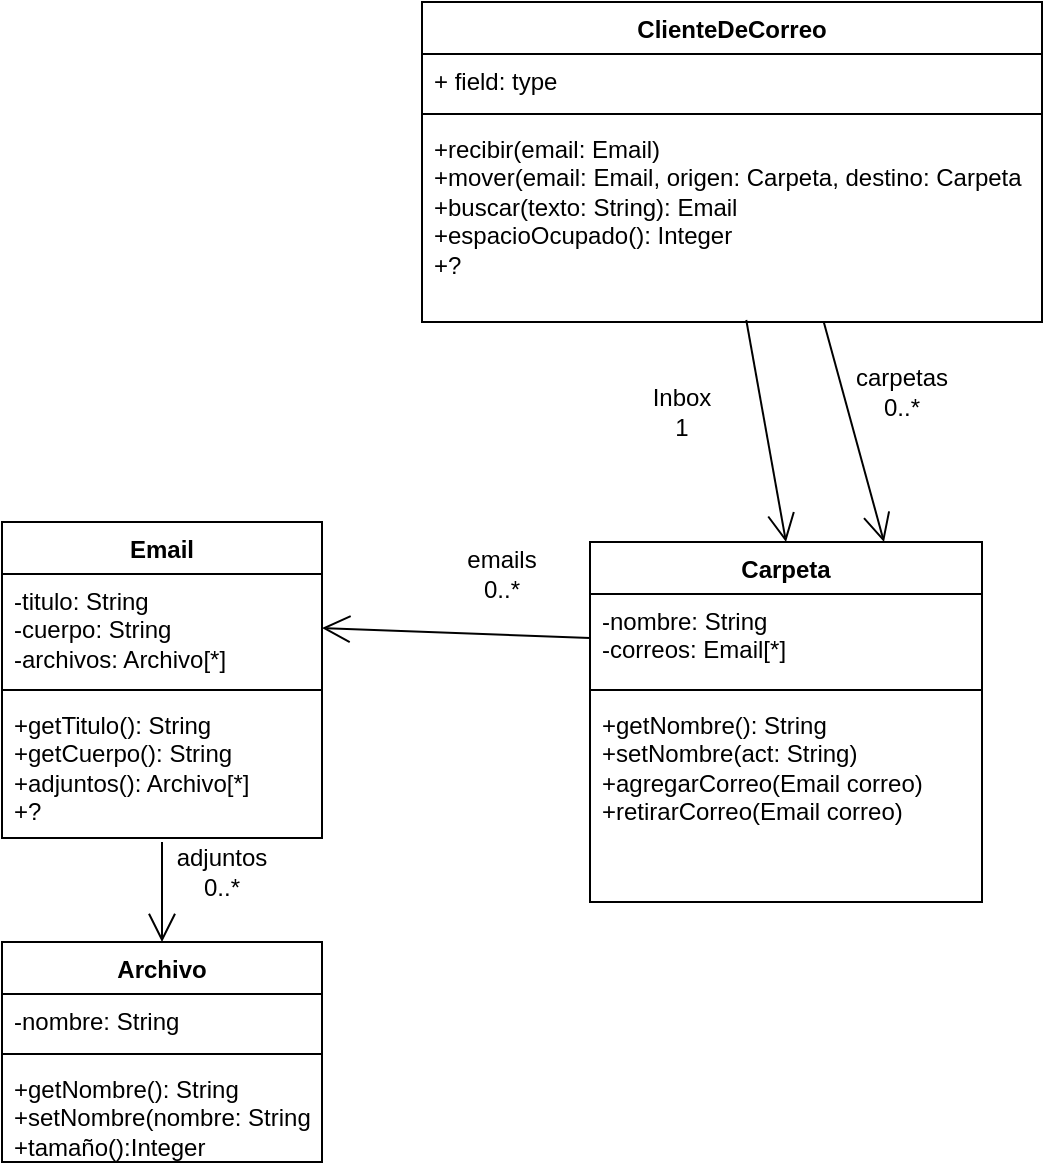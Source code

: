 <mxfile version="22.0.3" type="device">
  <diagram name="Página-1" id="1rDiNZk0WNurcCyLMBBU">
    <mxGraphModel dx="519" dy="663" grid="1" gridSize="10" guides="1" tooltips="1" connect="1" arrows="1" fold="1" page="1" pageScale="1" pageWidth="827" pageHeight="1169" math="0" shadow="0">
      <root>
        <mxCell id="0" />
        <mxCell id="1" parent="0" />
        <mxCell id="XJe_jumlzkRimex9mNsz-1" value="ClienteDeCorreo" style="swimlane;fontStyle=1;align=center;verticalAlign=top;childLayout=stackLayout;horizontal=1;startSize=26;horizontalStack=0;resizeParent=1;resizeParentMax=0;resizeLast=0;collapsible=1;marginBottom=0;whiteSpace=wrap;html=1;" parent="1" vertex="1">
          <mxGeometry x="250" y="120" width="310" height="160" as="geometry" />
        </mxCell>
        <mxCell id="XJe_jumlzkRimex9mNsz-2" value="+ field: type" style="text;strokeColor=none;fillColor=none;align=left;verticalAlign=top;spacingLeft=4;spacingRight=4;overflow=hidden;rotatable=0;points=[[0,0.5],[1,0.5]];portConstraint=eastwest;whiteSpace=wrap;html=1;" parent="XJe_jumlzkRimex9mNsz-1" vertex="1">
          <mxGeometry y="26" width="310" height="26" as="geometry" />
        </mxCell>
        <mxCell id="XJe_jumlzkRimex9mNsz-3" value="" style="line;strokeWidth=1;fillColor=none;align=left;verticalAlign=middle;spacingTop=-1;spacingLeft=3;spacingRight=3;rotatable=0;labelPosition=right;points=[];portConstraint=eastwest;strokeColor=inherit;" parent="XJe_jumlzkRimex9mNsz-1" vertex="1">
          <mxGeometry y="52" width="310" height="8" as="geometry" />
        </mxCell>
        <mxCell id="XJe_jumlzkRimex9mNsz-4" value="+recibir(email: Email)&lt;br&gt;+mover(email: Email, origen: Carpeta, destino: Carpeta&lt;br&gt;+buscar(texto: String): Email&lt;br&gt;+espacioOcupado(): Integer&lt;br&gt;+?" style="text;strokeColor=none;fillColor=none;align=left;verticalAlign=top;spacingLeft=4;spacingRight=4;overflow=hidden;rotatable=0;points=[[0,0.5],[1,0.5]];portConstraint=eastwest;whiteSpace=wrap;html=1;" parent="XJe_jumlzkRimex9mNsz-1" vertex="1">
          <mxGeometry y="60" width="310" height="100" as="geometry" />
        </mxCell>
        <mxCell id="XJe_jumlzkRimex9mNsz-5" value="Carpeta" style="swimlane;fontStyle=1;align=center;verticalAlign=top;childLayout=stackLayout;horizontal=1;startSize=26;horizontalStack=0;resizeParent=1;resizeParentMax=0;resizeLast=0;collapsible=1;marginBottom=0;whiteSpace=wrap;html=1;" parent="1" vertex="1">
          <mxGeometry x="334" y="390" width="196" height="180" as="geometry" />
        </mxCell>
        <mxCell id="XJe_jumlzkRimex9mNsz-6" value="-nombre: String&lt;br&gt;-correos: Email[*]" style="text;strokeColor=none;fillColor=none;align=left;verticalAlign=top;spacingLeft=4;spacingRight=4;overflow=hidden;rotatable=0;points=[[0,0.5],[1,0.5]];portConstraint=eastwest;whiteSpace=wrap;html=1;" parent="XJe_jumlzkRimex9mNsz-5" vertex="1">
          <mxGeometry y="26" width="196" height="44" as="geometry" />
        </mxCell>
        <mxCell id="XJe_jumlzkRimex9mNsz-7" value="" style="line;strokeWidth=1;fillColor=none;align=left;verticalAlign=middle;spacingTop=-1;spacingLeft=3;spacingRight=3;rotatable=0;labelPosition=right;points=[];portConstraint=eastwest;strokeColor=inherit;" parent="XJe_jumlzkRimex9mNsz-5" vertex="1">
          <mxGeometry y="70" width="196" height="8" as="geometry" />
        </mxCell>
        <mxCell id="XJe_jumlzkRimex9mNsz-8" value="+getNombre(): String&lt;br&gt;+setNombre(act: String)&lt;br&gt;+agregarCorreo(Email correo)&lt;br&gt;+retirarCorreo(Email correo)" style="text;strokeColor=none;fillColor=none;align=left;verticalAlign=top;spacingLeft=4;spacingRight=4;overflow=hidden;rotatable=0;points=[[0,0.5],[1,0.5]];portConstraint=eastwest;whiteSpace=wrap;html=1;" parent="XJe_jumlzkRimex9mNsz-5" vertex="1">
          <mxGeometry y="78" width="196" height="102" as="geometry" />
        </mxCell>
        <mxCell id="XJe_jumlzkRimex9mNsz-9" value="Email" style="swimlane;fontStyle=1;align=center;verticalAlign=top;childLayout=stackLayout;horizontal=1;startSize=26;horizontalStack=0;resizeParent=1;resizeParentMax=0;resizeLast=0;collapsible=1;marginBottom=0;whiteSpace=wrap;html=1;" parent="1" vertex="1">
          <mxGeometry x="40" y="380" width="160" height="158" as="geometry">
            <mxRectangle x="40" y="380" width="70" height="30" as="alternateBounds" />
          </mxGeometry>
        </mxCell>
        <mxCell id="XJe_jumlzkRimex9mNsz-10" value="-titulo: String&lt;br&gt;-cuerpo: String&lt;br&gt;-archivos: Archivo[*]" style="text;strokeColor=none;fillColor=none;align=left;verticalAlign=top;spacingLeft=4;spacingRight=4;overflow=hidden;rotatable=0;points=[[0,0.5],[1,0.5]];portConstraint=eastwest;whiteSpace=wrap;html=1;" parent="XJe_jumlzkRimex9mNsz-9" vertex="1">
          <mxGeometry y="26" width="160" height="54" as="geometry" />
        </mxCell>
        <mxCell id="XJe_jumlzkRimex9mNsz-11" value="" style="line;strokeWidth=1;fillColor=none;align=left;verticalAlign=middle;spacingTop=-1;spacingLeft=3;spacingRight=3;rotatable=0;labelPosition=right;points=[];portConstraint=eastwest;strokeColor=inherit;" parent="XJe_jumlzkRimex9mNsz-9" vertex="1">
          <mxGeometry y="80" width="160" height="8" as="geometry" />
        </mxCell>
        <mxCell id="XJe_jumlzkRimex9mNsz-12" value="+getTitulo(): String&lt;br&gt;+getCuerpo(): String&lt;br&gt;+adjuntos(): Archivo[*]&amp;nbsp;&lt;br&gt;+?" style="text;strokeColor=none;fillColor=none;align=left;verticalAlign=top;spacingLeft=4;spacingRight=4;overflow=hidden;rotatable=0;points=[[0,0.5],[1,0.5]];portConstraint=eastwest;whiteSpace=wrap;html=1;" parent="XJe_jumlzkRimex9mNsz-9" vertex="1">
          <mxGeometry y="88" width="160" height="70" as="geometry" />
        </mxCell>
        <mxCell id="XJe_jumlzkRimex9mNsz-13" value="Archivo" style="swimlane;fontStyle=1;align=center;verticalAlign=top;childLayout=stackLayout;horizontal=1;startSize=26;horizontalStack=0;resizeParent=1;resizeParentMax=0;resizeLast=0;collapsible=1;marginBottom=0;whiteSpace=wrap;html=1;" parent="1" vertex="1">
          <mxGeometry x="40" y="590" width="160" height="110" as="geometry" />
        </mxCell>
        <mxCell id="XJe_jumlzkRimex9mNsz-14" value="-nombre: String" style="text;strokeColor=none;fillColor=none;align=left;verticalAlign=top;spacingLeft=4;spacingRight=4;overflow=hidden;rotatable=0;points=[[0,0.5],[1,0.5]];portConstraint=eastwest;whiteSpace=wrap;html=1;" parent="XJe_jumlzkRimex9mNsz-13" vertex="1">
          <mxGeometry y="26" width="160" height="26" as="geometry" />
        </mxCell>
        <mxCell id="XJe_jumlzkRimex9mNsz-15" value="" style="line;strokeWidth=1;fillColor=none;align=left;verticalAlign=middle;spacingTop=-1;spacingLeft=3;spacingRight=3;rotatable=0;labelPosition=right;points=[];portConstraint=eastwest;strokeColor=inherit;" parent="XJe_jumlzkRimex9mNsz-13" vertex="1">
          <mxGeometry y="52" width="160" height="8" as="geometry" />
        </mxCell>
        <mxCell id="XJe_jumlzkRimex9mNsz-16" value="+getNombre(): String&lt;br&gt;+setNombre(nombre: String&lt;br&gt;+tamaño():Integer" style="text;strokeColor=none;fillColor=none;align=left;verticalAlign=top;spacingLeft=4;spacingRight=4;overflow=hidden;rotatable=0;points=[[0,0.5],[1,0.5]];portConstraint=eastwest;whiteSpace=wrap;html=1;" parent="XJe_jumlzkRimex9mNsz-13" vertex="1">
          <mxGeometry y="60" width="160" height="50" as="geometry" />
        </mxCell>
        <mxCell id="XJe_jumlzkRimex9mNsz-26" value="" style="endArrow=open;endFill=1;endSize=12;html=1;rounded=0;entryX=0.75;entryY=0;entryDx=0;entryDy=0;exitX=0.648;exitY=1;exitDx=0;exitDy=0;exitPerimeter=0;" parent="1" source="XJe_jumlzkRimex9mNsz-4" target="XJe_jumlzkRimex9mNsz-5" edge="1">
          <mxGeometry width="160" relative="1" as="geometry">
            <mxPoint x="580" y="430" as="sourcePoint" />
            <mxPoint x="740" y="430" as="targetPoint" />
          </mxGeometry>
        </mxCell>
        <mxCell id="XJe_jumlzkRimex9mNsz-27" value="" style="endArrow=open;endFill=1;endSize=12;html=1;rounded=0;entryX=0.5;entryY=0;entryDx=0;entryDy=0;exitX=0.523;exitY=0.99;exitDx=0;exitDy=0;exitPerimeter=0;" parent="1" source="XJe_jumlzkRimex9mNsz-4" target="XJe_jumlzkRimex9mNsz-5" edge="1">
          <mxGeometry width="160" relative="1" as="geometry">
            <mxPoint x="580" y="430" as="sourcePoint" />
            <mxPoint x="740" y="430" as="targetPoint" />
          </mxGeometry>
        </mxCell>
        <mxCell id="XJe_jumlzkRimex9mNsz-28" value="" style="endArrow=open;endFill=1;endSize=12;html=1;rounded=0;entryX=1;entryY=0.5;entryDx=0;entryDy=0;exitX=0;exitY=0.5;exitDx=0;exitDy=0;" parent="1" source="XJe_jumlzkRimex9mNsz-6" target="XJe_jumlzkRimex9mNsz-10" edge="1">
          <mxGeometry width="160" relative="1" as="geometry">
            <mxPoint x="580" y="430" as="sourcePoint" />
            <mxPoint x="740" y="430" as="targetPoint" />
          </mxGeometry>
        </mxCell>
        <mxCell id="XJe_jumlzkRimex9mNsz-29" value="" style="endArrow=open;endFill=1;endSize=12;html=1;rounded=0;entryX=0.5;entryY=0;entryDx=0;entryDy=0;exitX=0.5;exitY=1.029;exitDx=0;exitDy=0;exitPerimeter=0;" parent="1" source="XJe_jumlzkRimex9mNsz-12" target="XJe_jumlzkRimex9mNsz-13" edge="1">
          <mxGeometry width="160" relative="1" as="geometry">
            <mxPoint x="580" y="430" as="sourcePoint" />
            <mxPoint x="740" y="430" as="targetPoint" />
          </mxGeometry>
        </mxCell>
        <mxCell id="XJe_jumlzkRimex9mNsz-30" value="Inbox&lt;br&gt;1" style="text;strokeColor=none;align=center;fillColor=none;html=1;verticalAlign=middle;whiteSpace=wrap;rounded=0;" parent="1" vertex="1">
          <mxGeometry x="350" y="310" width="60" height="30" as="geometry" />
        </mxCell>
        <mxCell id="XJe_jumlzkRimex9mNsz-31" value="carpetas&lt;br&gt;0..*" style="text;strokeColor=none;align=center;fillColor=none;html=1;verticalAlign=middle;whiteSpace=wrap;rounded=0;" parent="1" vertex="1">
          <mxGeometry x="460" y="300" width="60" height="30" as="geometry" />
        </mxCell>
        <mxCell id="XJe_jumlzkRimex9mNsz-32" value="emails&lt;br&gt;0..*" style="text;strokeColor=none;align=center;fillColor=none;html=1;verticalAlign=middle;whiteSpace=wrap;rounded=0;" parent="1" vertex="1">
          <mxGeometry x="260" y="391" width="60" height="30" as="geometry" />
        </mxCell>
        <mxCell id="XJe_jumlzkRimex9mNsz-33" value="adjuntos&lt;br&gt;0..*" style="text;strokeColor=none;align=center;fillColor=none;html=1;verticalAlign=middle;whiteSpace=wrap;rounded=0;" parent="1" vertex="1">
          <mxGeometry x="120" y="540" width="60" height="30" as="geometry" />
        </mxCell>
      </root>
    </mxGraphModel>
  </diagram>
</mxfile>
